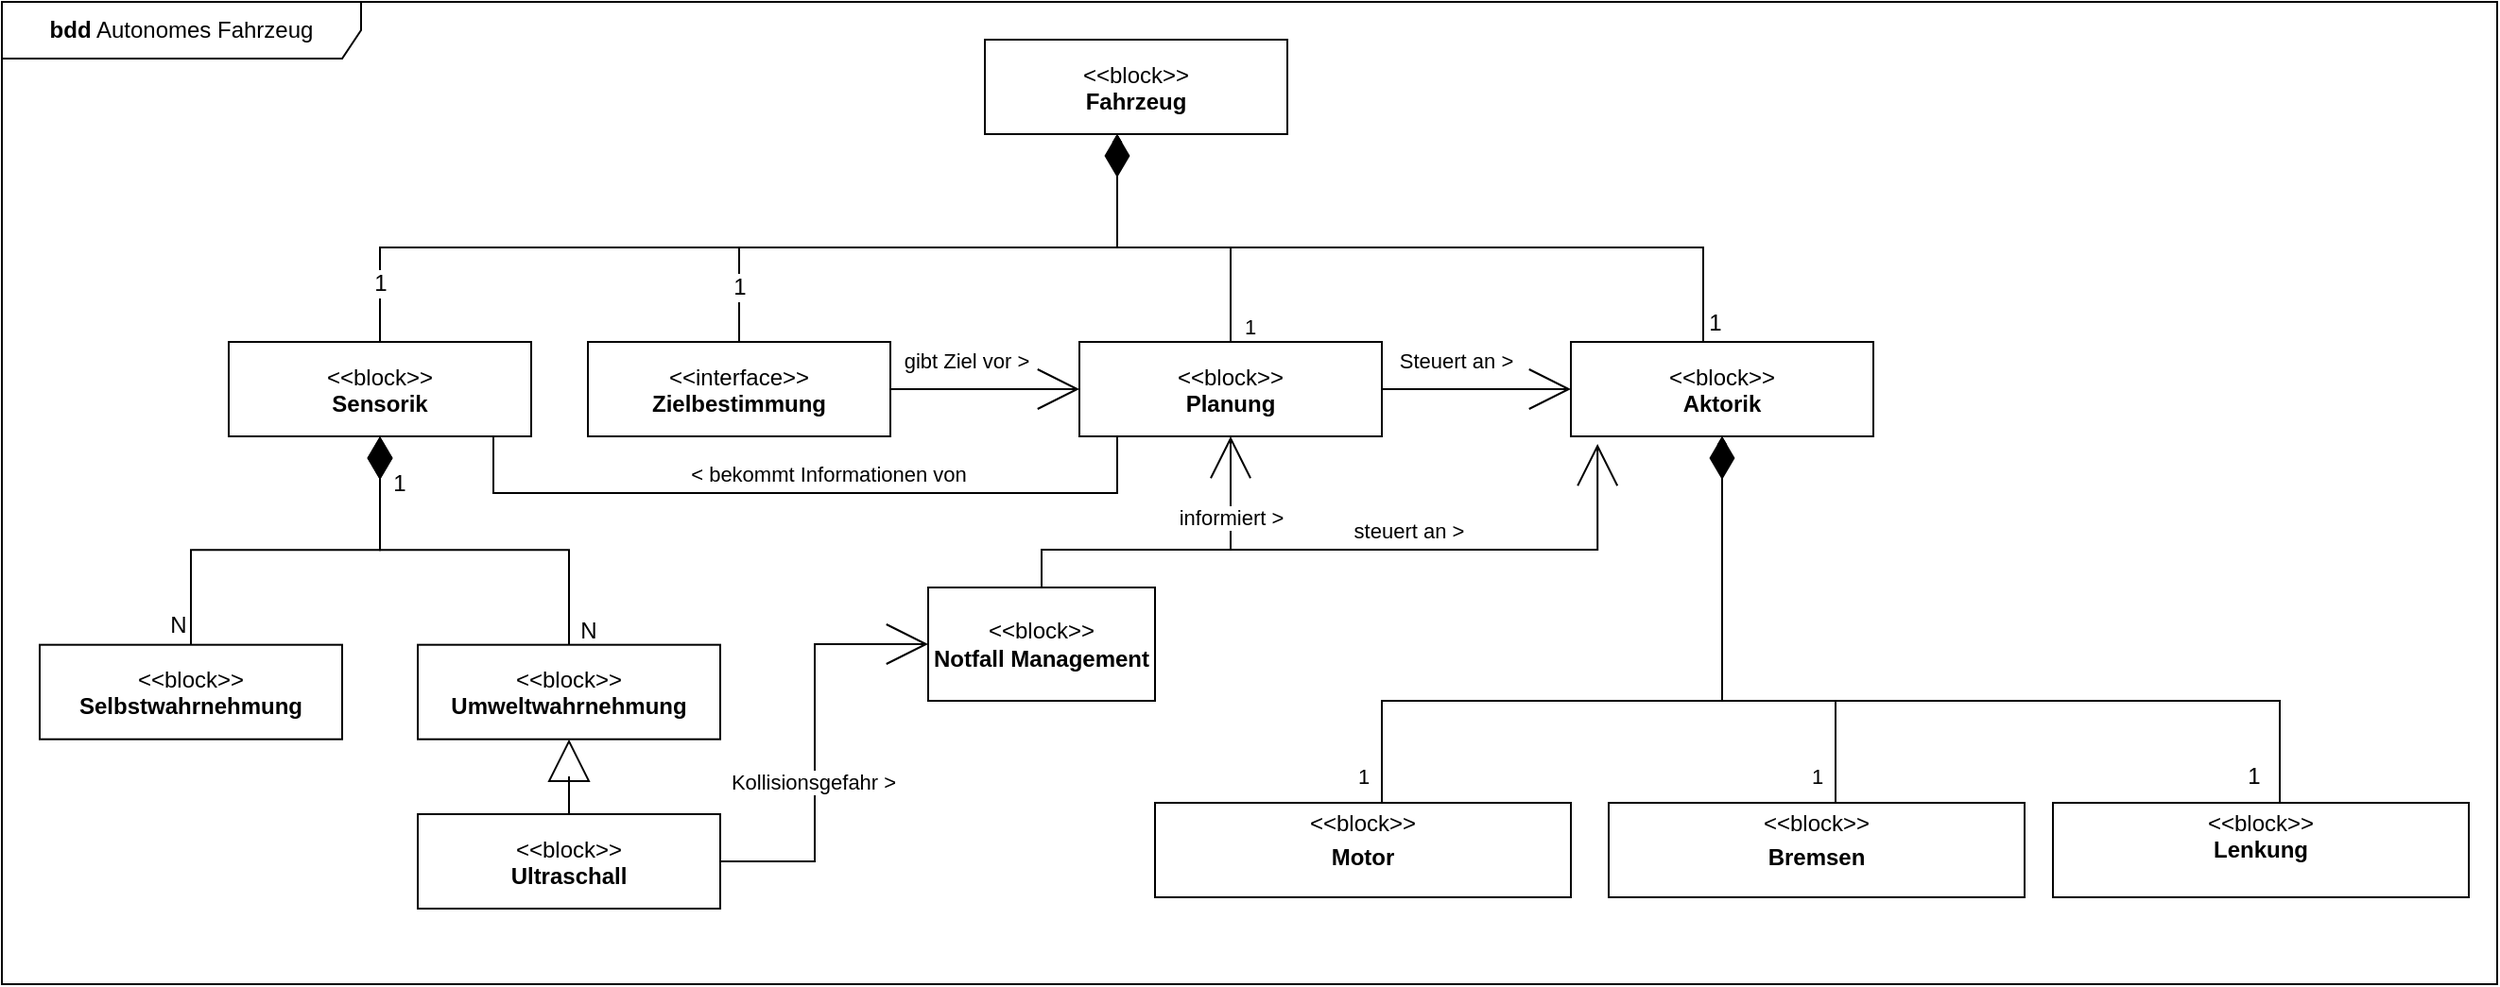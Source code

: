 <mxfile version="19.0.3" type="device"><diagram id="bMepcJKHhawCyAvMjVsu" name="v2"><mxGraphModel dx="2272" dy="857" grid="1" gridSize="10" guides="1" tooltips="1" connect="1" arrows="1" fold="1" page="1" pageScale="1" pageWidth="850" pageHeight="1100" math="0" shadow="0"><root><mxCell id="0"/><mxCell id="1" parent="0"/><mxCell id="Zm8qPzBAqCsk-dZl7Xj3-1" value="&lt;p&gt;&amp;lt;&amp;lt;block&amp;gt;&amp;gt;&lt;br&gt;&lt;b&gt;Fahrzeug&lt;/b&gt;&lt;/p&gt;" style="shape=rect;html=1;overflow=fill;whiteSpace=wrap;align=center;" parent="1" vertex="1"><mxGeometry x="480" y="130" width="160" height="50" as="geometry"/></mxCell><mxCell id="Zm8qPzBAqCsk-dZl7Xj3-3" style="rounded=0;orthogonalLoop=1;jettySize=auto;html=1;endArrow=diamondThin;endFill=1;edgeStyle=orthogonalEdgeStyle;" parent="1" source="Zm8qPzBAqCsk-dZl7Xj3-2" target="Zm8qPzBAqCsk-dZl7Xj3-1" edge="1"><mxGeometry relative="1" as="geometry"><Array as="points"><mxPoint x="350" y="240"/><mxPoint x="550" y="240"/></Array></mxGeometry></mxCell><mxCell id="1GTojQmOkBtytQThQQ6F-6" value="1" style="edgeLabel;html=1;align=center;verticalAlign=middle;resizable=0;points=[];fontSize=12;" parent="Zm8qPzBAqCsk-dZl7Xj3-3" vertex="1" connectable="0"><mxGeometry x="-0.728" y="-2" relative="1" as="geometry"><mxPoint x="-2" y="13" as="offset"/></mxGeometry></mxCell><mxCell id="NjyWNN6ia4bI6-iRChKF-2" style="edgeStyle=none;rounded=0;orthogonalLoop=1;jettySize=auto;html=1;fontSize=12;endArrow=open;endFill=0;endSize=20;" parent="1" source="Zm8qPzBAqCsk-dZl7Xj3-2" target="wdIta4NnHqfIIrwVRnbo-6" edge="1"><mxGeometry relative="1" as="geometry"/></mxCell><mxCell id="LFQn_cGnjPwSd7bNtoK0-6" value="gibt Ziel vor &amp;gt;" style="edgeLabel;html=1;align=center;verticalAlign=middle;resizable=0;points=[];" parent="NjyWNN6ia4bI6-iRChKF-2" vertex="1" connectable="0"><mxGeometry x="-0.372" y="1" relative="1" as="geometry"><mxPoint x="8" y="-14" as="offset"/></mxGeometry></mxCell><mxCell id="Zm8qPzBAqCsk-dZl7Xj3-2" value="&lt;p&gt;&amp;lt;&amp;lt;interface&amp;gt;&amp;gt;&lt;br&gt;&lt;b&gt;Zielbestimmung&lt;/b&gt;&lt;/p&gt;" style="shape=rect;html=1;overflow=fill;whiteSpace=wrap;align=center;" parent="1" vertex="1"><mxGeometry x="270" y="290" width="160" height="50" as="geometry"/></mxCell><mxCell id="Zm8qPzBAqCsk-dZl7Xj3-9" style="rounded=0;orthogonalLoop=1;jettySize=auto;html=1;endArrow=diamondThin;endFill=1;edgeStyle=orthogonalEdgeStyle;" parent="1" source="Zm8qPzBAqCsk-dZl7Xj3-8" edge="1"><mxGeometry relative="1" as="geometry"><mxPoint x="550" y="180" as="targetPoint"/><Array as="points"><mxPoint x="860" y="240"/><mxPoint x="550" y="240"/><mxPoint x="550" y="180"/></Array></mxGeometry></mxCell><mxCell id="1GTojQmOkBtytQThQQ6F-21" value="1" style="edgeLabel;html=1;align=center;verticalAlign=middle;resizable=0;points=[];fontSize=12;" parent="Zm8qPzBAqCsk-dZl7Xj3-9" vertex="1" connectable="0"><mxGeometry x="-0.592" y="-2" relative="1" as="geometry"><mxPoint x="41" y="42" as="offset"/></mxGeometry></mxCell><mxCell id="Zm8qPzBAqCsk-dZl7Xj3-8" value="&lt;p&gt;&amp;lt;&amp;lt;block&amp;gt;&amp;gt;&lt;br&gt;&lt;b&gt;Aktorik&lt;/b&gt;&lt;/p&gt;" style="shape=rect;html=1;overflow=fill;whiteSpace=wrap;align=center;" parent="1" vertex="1"><mxGeometry x="790" y="290" width="160" height="50" as="geometry"/></mxCell><mxCell id="Zm8qPzBAqCsk-dZl7Xj3-11" style="edgeStyle=orthogonalEdgeStyle;rounded=0;orthogonalLoop=1;jettySize=auto;html=1;endArrow=diamondThin;endFill=1;" parent="1" source="08M3wbv0rIumxlSWQaVI-2" target="Zm8qPzBAqCsk-dZl7Xj3-8" edge="1"><mxGeometry relative="1" as="geometry"><mxPoint x="593.75" y="550" as="sourcePoint"/><Array as="points"><mxPoint x="690" y="480"/><mxPoint x="870" y="480"/></Array></mxGeometry></mxCell><mxCell id="1GTojQmOkBtytQThQQ6F-15" value="1" style="edgeLabel;html=1;align=center;verticalAlign=middle;resizable=0;points=[];fontSize=12;" parent="Zm8qPzBAqCsk-dZl7Xj3-11" vertex="1" connectable="0"><mxGeometry x="-0.368" y="1" relative="1" as="geometry"><mxPoint x="-31" y="61" as="offset"/></mxGeometry></mxCell><mxCell id="NPx_8-FH2qZ1zBJmuA-B-1" value="1" style="edgeLabel;html=1;align=center;verticalAlign=middle;resizable=0;points=[];" vertex="1" connectable="0" parent="Zm8qPzBAqCsk-dZl7Xj3-11"><mxGeometry x="-0.738" y="3" relative="1" as="geometry"><mxPoint x="-7" y="35" as="offset"/></mxGeometry></mxCell><mxCell id="08M3wbv0rIumxlSWQaVI-2" value="&lt;p style=&quot;margin:0px;margin-top:4px;text-align:center;&quot;&gt;&amp;lt;&amp;lt;block&amp;gt;&amp;gt;&lt;/p&gt;&lt;p style=&quot;margin:0px;margin-top:4px;text-align:center;&quot;&gt;&lt;b&gt;Motor&lt;/b&gt;&lt;/p&gt;" style="shape=rect;html=1;overflow=fill;verticalAlign=top;align=left;whiteSpace=wrap;fontSize=12;" parent="1" vertex="1"><mxGeometry x="570" y="534" width="220" height="50" as="geometry"/></mxCell><mxCell id="08M3wbv0rIumxlSWQaVI-4" style="edgeStyle=orthogonalEdgeStyle;rounded=0;orthogonalLoop=1;jettySize=auto;html=1;fontSize=12;endArrow=diamondThin;endFill=1;" parent="1" source="08M3wbv0rIumxlSWQaVI-3" target="Zm8qPzBAqCsk-dZl7Xj3-8" edge="1"><mxGeometry relative="1" as="geometry"><Array as="points"><mxPoint x="930" y="480"/><mxPoint x="870" y="480"/></Array></mxGeometry></mxCell><mxCell id="LFQn_cGnjPwSd7bNtoK0-8" value="1" style="edgeLabel;html=1;align=center;verticalAlign=middle;resizable=0;points=[];" parent="08M3wbv0rIumxlSWQaVI-4" vertex="1" connectable="0"><mxGeometry x="-0.634" y="-1" relative="1" as="geometry"><mxPoint x="-11" y="32" as="offset"/></mxGeometry></mxCell><mxCell id="08M3wbv0rIumxlSWQaVI-3" value="&lt;p style=&quot;margin:0px;margin-top:4px;text-align:center;&quot;&gt;&amp;lt;&amp;lt;block&amp;gt;&amp;gt;&lt;/p&gt;&lt;p style=&quot;margin:0px;margin-top:4px;text-align:center;&quot;&gt;&lt;b&gt;Bremsen&lt;/b&gt;&lt;/p&gt;" style="shape=rect;html=1;overflow=fill;verticalAlign=top;align=left;whiteSpace=wrap;fontSize=12;" parent="1" vertex="1"><mxGeometry x="810" y="534" width="220" height="50" as="geometry"/></mxCell><mxCell id="08M3wbv0rIumxlSWQaVI-6" style="edgeStyle=orthogonalEdgeStyle;rounded=0;orthogonalLoop=1;jettySize=auto;html=1;fontSize=12;endArrow=diamondThin;endFill=1;endSize=20;" parent="1" source="08M3wbv0rIumxlSWQaVI-5" edge="1"><mxGeometry relative="1" as="geometry"><mxPoint x="870" y="340" as="targetPoint"/><Array as="points"><mxPoint x="1165" y="480"/><mxPoint x="870" y="480"/></Array></mxGeometry></mxCell><mxCell id="1GTojQmOkBtytQThQQ6F-19" value="1" style="edgeLabel;html=1;align=center;verticalAlign=middle;resizable=0;points=[];fontSize=12;" parent="08M3wbv0rIumxlSWQaVI-6" vertex="1" connectable="0"><mxGeometry x="-0.687" y="-2" relative="1" as="geometry"><mxPoint x="8" y="42" as="offset"/></mxGeometry></mxCell><mxCell id="08M3wbv0rIumxlSWQaVI-5" value="&lt;p style=&quot;margin:0px;margin-top:4px;text-align:center;&quot;&gt;&amp;lt;&amp;lt;block&amp;gt;&amp;gt;&lt;br&gt;&lt;b&gt;Lenkung&lt;/b&gt;&lt;/p&gt;" style="shape=rect;html=1;overflow=fill;verticalAlign=top;align=left;whiteSpace=wrap;fontSize=12;" parent="1" vertex="1"><mxGeometry x="1045" y="534" width="220" height="50" as="geometry"/></mxCell><mxCell id="08M3wbv0rIumxlSWQaVI-8" style="edgeStyle=orthogonalEdgeStyle;rounded=0;orthogonalLoop=1;jettySize=auto;html=1;fontSize=12;endArrow=diamondThin;endFill=1;" parent="1" source="08M3wbv0rIumxlSWQaVI-7" target="Zm8qPzBAqCsk-dZl7Xj3-1" edge="1"><mxGeometry relative="1" as="geometry"><Array as="points"><mxPoint x="160" y="240"/><mxPoint x="550" y="240"/></Array></mxGeometry></mxCell><mxCell id="1GTojQmOkBtytQThQQ6F-9" value="1" style="edgeLabel;html=1;align=center;verticalAlign=middle;resizable=0;points=[];fontSize=12;" parent="08M3wbv0rIumxlSWQaVI-8" vertex="1" connectable="0"><mxGeometry x="-0.852" y="2" relative="1" as="geometry"><mxPoint x="2" y="6" as="offset"/></mxGeometry></mxCell><mxCell id="NjyWNN6ia4bI6-iRChKF-1" style="edgeStyle=orthogonalEdgeStyle;rounded=0;orthogonalLoop=1;jettySize=auto;html=1;fontSize=12;endArrow=none;endFill=0;entryX=0.5;entryY=1;entryDx=0;entryDy=0;" parent="1" source="08M3wbv0rIumxlSWQaVI-7" target="wdIta4NnHqfIIrwVRnbo-6" edge="1"><mxGeometry relative="1" as="geometry"><Array as="points"><mxPoint x="220" y="370"/><mxPoint x="550" y="370"/></Array></mxGeometry></mxCell><mxCell id="LFQn_cGnjPwSd7bNtoK0-5" value="&amp;lt; bekommt Informationen von" style="edgeLabel;html=1;align=center;verticalAlign=middle;resizable=0;points=[];" parent="NjyWNN6ia4bI6-iRChKF-1" vertex="1" connectable="0"><mxGeometry x="-0.103" y="1" relative="1" as="geometry"><mxPoint x="5" y="-9" as="offset"/></mxGeometry></mxCell><mxCell id="08M3wbv0rIumxlSWQaVI-7" value="&lt;p&gt;&amp;lt;&amp;lt;block&amp;gt;&amp;gt;&lt;br&gt;&lt;b&gt;Sensorik&lt;/b&gt;&lt;/p&gt;" style="shape=rect;html=1;overflow=fill;whiteSpace=wrap;align=center;" parent="1" vertex="1"><mxGeometry x="80" y="290" width="160" height="50" as="geometry"/></mxCell><mxCell id="wdIta4NnHqfIIrwVRnbo-2" style="edgeStyle=orthogonalEdgeStyle;rounded=0;orthogonalLoop=1;jettySize=auto;html=1;fontSize=12;endArrow=diamondThin;endFill=0;endSize=20;" parent="1" source="wdIta4NnHqfIIrwVRnbo-1" target="08M3wbv0rIumxlSWQaVI-7" edge="1"><mxGeometry relative="1" as="geometry"/></mxCell><mxCell id="1GTojQmOkBtytQThQQ6F-10" value="N" style="edgeLabel;html=1;align=center;verticalAlign=middle;resizable=0;points=[];fontSize=12;" parent="wdIta4NnHqfIIrwVRnbo-2" vertex="1" connectable="0"><mxGeometry x="-0.498" relative="1" as="geometry"><mxPoint x="-10" y="40" as="offset"/></mxGeometry></mxCell><mxCell id="wdIta4NnHqfIIrwVRnbo-1" value="&lt;p&gt;&amp;lt;&amp;lt;block&amp;gt;&amp;gt;&lt;br&gt;&lt;b&gt;Selbstwahrnehmung&lt;/b&gt;&lt;/p&gt;&lt;p&gt;&lt;b&gt;{abstract}&lt;/b&gt;&lt;/p&gt;" style="shape=rect;html=1;overflow=fill;whiteSpace=wrap;align=center;" parent="1" vertex="1"><mxGeometry x="-20" y="450.34" width="160" height="50" as="geometry"/></mxCell><mxCell id="wdIta4NnHqfIIrwVRnbo-12" style="edgeStyle=orthogonalEdgeStyle;rounded=0;orthogonalLoop=1;jettySize=auto;html=1;fontSize=12;endArrow=diamondThin;endFill=1;entryX=0.5;entryY=1;entryDx=0;entryDy=0;endSize=20;" parent="1" source="wdIta4NnHqfIIrwVRnbo-3" target="08M3wbv0rIumxlSWQaVI-7" edge="1"><mxGeometry relative="1" as="geometry"/></mxCell><mxCell id="1GTojQmOkBtytQThQQ6F-12" value="N" style="edgeLabel;html=1;align=center;verticalAlign=middle;resizable=0;points=[];fontSize=12;" parent="wdIta4NnHqfIIrwVRnbo-12" vertex="1" connectable="0"><mxGeometry x="-0.542" y="3" relative="1" as="geometry"><mxPoint x="13" y="40" as="offset"/></mxGeometry></mxCell><mxCell id="1GTojQmOkBtytQThQQ6F-13" value="1" style="edgeLabel;html=1;align=center;verticalAlign=middle;resizable=0;points=[];fontSize=12;" parent="wdIta4NnHqfIIrwVRnbo-12" vertex="1" connectable="0"><mxGeometry x="0.355" y="-2" relative="1" as="geometry"><mxPoint x="2" y="-33" as="offset"/></mxGeometry></mxCell><mxCell id="wdIta4NnHqfIIrwVRnbo-3" value="&lt;p&gt;&amp;lt;&amp;lt;block&amp;gt;&amp;gt;&lt;br&gt;&lt;b&gt;Umweltwahrnehmung&lt;/b&gt;&lt;/p&gt;" style="shape=rect;html=1;overflow=fill;whiteSpace=wrap;align=center;" parent="1" vertex="1"><mxGeometry x="180" y="450.34" width="160" height="50" as="geometry"/></mxCell><mxCell id="wdIta4NnHqfIIrwVRnbo-7" style="edgeStyle=orthogonalEdgeStyle;rounded=0;orthogonalLoop=1;jettySize=auto;html=1;fontSize=12;endArrow=diamondThin;endFill=1;strokeWidth=1;endSize=20;" parent="1" source="wdIta4NnHqfIIrwVRnbo-6" target="Zm8qPzBAqCsk-dZl7Xj3-1" edge="1"><mxGeometry relative="1" as="geometry"><Array as="points"><mxPoint x="610" y="240"/><mxPoint x="550" y="240"/></Array></mxGeometry></mxCell><mxCell id="LFQn_cGnjPwSd7bNtoK0-4" value="1" style="edgeLabel;html=1;align=center;verticalAlign=middle;resizable=0;points=[];" parent="wdIta4NnHqfIIrwVRnbo-7" vertex="1" connectable="0"><mxGeometry x="-0.907" y="-1" relative="1" as="geometry"><mxPoint x="9" as="offset"/></mxGeometry></mxCell><mxCell id="NjyWNN6ia4bI6-iRChKF-3" style="edgeStyle=none;rounded=0;orthogonalLoop=1;jettySize=auto;html=1;fontSize=12;endArrow=open;endFill=0;endSize=20;" parent="1" source="wdIta4NnHqfIIrwVRnbo-6" target="Zm8qPzBAqCsk-dZl7Xj3-8" edge="1"><mxGeometry relative="1" as="geometry"/></mxCell><mxCell id="LFQn_cGnjPwSd7bNtoK0-7" value="Steuert an &amp;gt;" style="edgeLabel;html=1;align=center;verticalAlign=middle;resizable=0;points=[];" parent="NjyWNN6ia4bI6-iRChKF-3" vertex="1" connectable="0"><mxGeometry x="-0.22" y="3" relative="1" as="geometry"><mxPoint y="-12" as="offset"/></mxGeometry></mxCell><mxCell id="wdIta4NnHqfIIrwVRnbo-6" value="&lt;p&gt;&amp;lt;&amp;lt;block&amp;gt;&amp;gt;&lt;br&gt;&lt;b&gt;Planung&lt;/b&gt;&lt;/p&gt;" style="shape=rect;html=1;overflow=fill;whiteSpace=wrap;align=center;" parent="1" vertex="1"><mxGeometry x="530" y="290" width="160" height="50" as="geometry"/></mxCell><mxCell id="LFQn_cGnjPwSd7bNtoK0-9" value="&lt;b&gt;bdd&lt;/b&gt; Autonomes Fahrzeug" style="shape=umlFrame;whiteSpace=wrap;html=1;width=190;height=30;" parent="1" vertex="1"><mxGeometry x="-40" y="110" width="1320" height="520" as="geometry"/></mxCell><mxCell id="9sRraDoRZEGnV6zQzjau-2" style="edgeStyle=orthogonalEdgeStyle;rounded=0;orthogonalLoop=1;jettySize=auto;html=1;endArrow=block;endFill=0;endSize=20;" parent="1" source="9sRraDoRZEGnV6zQzjau-1" target="wdIta4NnHqfIIrwVRnbo-3" edge="1"><mxGeometry relative="1" as="geometry"/></mxCell><mxCell id="9sRraDoRZEGnV6zQzjau-4" style="edgeStyle=orthogonalEdgeStyle;rounded=0;orthogonalLoop=1;jettySize=auto;html=1;entryX=0;entryY=0.5;entryDx=0;entryDy=0;endArrow=open;endFill=0;endSize=20;" parent="1" source="9sRraDoRZEGnV6zQzjau-1" target="9sRraDoRZEGnV6zQzjau-3" edge="1"><mxGeometry relative="1" as="geometry"/></mxCell><mxCell id="9sRraDoRZEGnV6zQzjau-8" value="Kollisionsgefahr &amp;gt;" style="edgeLabel;html=1;align=center;verticalAlign=middle;resizable=0;points=[];" parent="9sRraDoRZEGnV6zQzjau-4" vertex="1" connectable="0"><mxGeometry x="-0.182" y="1" relative="1" as="geometry"><mxPoint as="offset"/></mxGeometry></mxCell><mxCell id="9sRraDoRZEGnV6zQzjau-1" value="&lt;p&gt;&amp;lt;&amp;lt;block&amp;gt;&amp;gt;&lt;br&gt;&lt;b&gt;Ultraschall&lt;/b&gt;&lt;/p&gt;" style="shape=rect;html=1;overflow=fill;whiteSpace=wrap;align=center;" parent="1" vertex="1"><mxGeometry x="180" y="540" width="160" height="50" as="geometry"/></mxCell><mxCell id="9sRraDoRZEGnV6zQzjau-6" style="edgeStyle=orthogonalEdgeStyle;rounded=0;orthogonalLoop=1;jettySize=auto;html=1;entryX=0.088;entryY=1.08;entryDx=0;entryDy=0;entryPerimeter=0;endArrow=open;endFill=0;endSize=20;strokeWidth=1;" parent="1" source="9sRraDoRZEGnV6zQzjau-3" target="Zm8qPzBAqCsk-dZl7Xj3-8" edge="1"><mxGeometry relative="1" as="geometry"><Array as="points"><mxPoint x="510" y="400"/><mxPoint x="804" y="400"/></Array></mxGeometry></mxCell><mxCell id="9sRraDoRZEGnV6zQzjau-11" value="steuert an &amp;gt;" style="edgeLabel;html=1;align=center;verticalAlign=middle;resizable=0;points=[];" parent="9sRraDoRZEGnV6zQzjau-6" vertex="1" connectable="0"><mxGeometry x="0.156" y="4" relative="1" as="geometry"><mxPoint y="-6" as="offset"/></mxGeometry></mxCell><mxCell id="9sRraDoRZEGnV6zQzjau-7" style="edgeStyle=orthogonalEdgeStyle;rounded=0;orthogonalLoop=1;jettySize=auto;html=1;endArrow=open;endFill=0;endSize=20;strokeWidth=1;" parent="1" source="9sRraDoRZEGnV6zQzjau-3" target="wdIta4NnHqfIIrwVRnbo-6" edge="1"><mxGeometry relative="1" as="geometry"><Array as="points"><mxPoint x="510" y="400"/><mxPoint x="610" y="400"/></Array></mxGeometry></mxCell><mxCell id="9sRraDoRZEGnV6zQzjau-10" value="informiert &amp;gt;" style="edgeLabel;html=1;align=center;verticalAlign=middle;resizable=0;points=[];" parent="9sRraDoRZEGnV6zQzjau-7" vertex="1" connectable="0"><mxGeometry x="0.522" y="-2" relative="1" as="geometry"><mxPoint x="-2" as="offset"/></mxGeometry></mxCell><mxCell id="9sRraDoRZEGnV6zQzjau-3" value="&amp;lt;&amp;lt;block&amp;gt;&amp;gt;&lt;br&gt;&lt;b&gt;Notfall Management&lt;/b&gt;" style="rounded=0;whiteSpace=wrap;html=1;" parent="1" vertex="1"><mxGeometry x="450" y="420.0" width="120" height="60" as="geometry"/></mxCell></root></mxGraphModel></diagram></mxfile>
